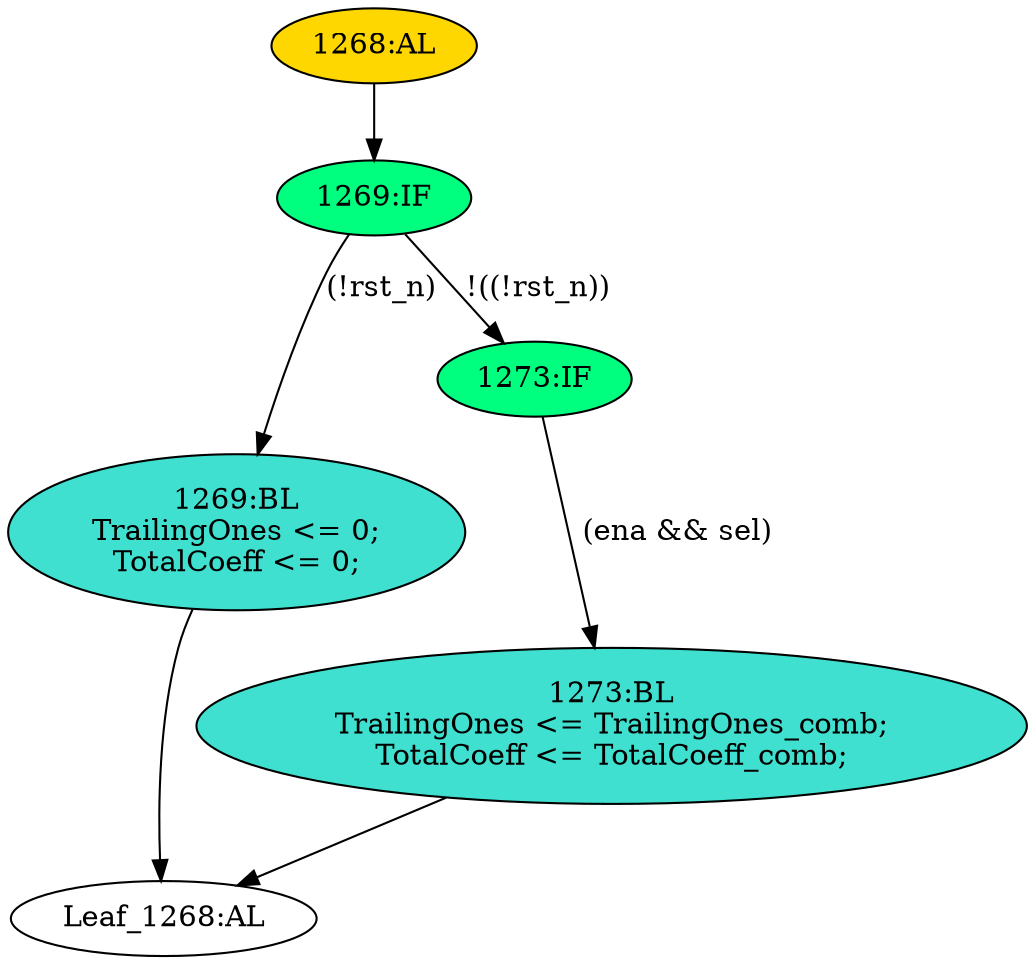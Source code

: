 strict digraph "" {
	node [label="\N"];
	"1269:BL"	 [ast="<pyverilog.vparser.ast.Block object at 0x7f204c6e0150>",
		fillcolor=turquoise,
		label="1269:BL
TrailingOnes <= 0;
TotalCoeff <= 0;",
		statements="[<pyverilog.vparser.ast.NonblockingSubstitution object at 0x7f204c6e0190>, <pyverilog.vparser.ast.NonblockingSubstitution object \
at 0x7f204c6e0310>]",
		style=filled,
		typ=Block];
	"Leaf_1268:AL"	 [def_var="['TotalCoeff', 'TrailingOnes']",
		label="Leaf_1268:AL"];
	"1269:BL" -> "Leaf_1268:AL"	 [cond="[]",
		lineno=None];
	"1268:AL"	 [ast="<pyverilog.vparser.ast.Always object at 0x7f204c6ddf50>",
		clk_sens=True,
		fillcolor=gold,
		label="1268:AL",
		sens="['clk', 'rst_n']",
		statements="[]",
		style=filled,
		typ=Always,
		use_var="['TrailingOnes_comb', 'ena', 'sel', 'TotalCoeff_comb', 'rst_n']"];
	"1269:IF"	 [ast="<pyverilog.vparser.ast.IfStatement object at 0x7f204c6e0110>",
		fillcolor=springgreen,
		label="1269:IF",
		statements="[]",
		style=filled,
		typ=IfStatement];
	"1268:AL" -> "1269:IF"	 [cond="[]",
		lineno=None];
	"1269:IF" -> "1269:BL"	 [cond="['rst_n']",
		label="(!rst_n)",
		lineno=1269];
	"1273:IF"	 [ast="<pyverilog.vparser.ast.IfStatement object at 0x7f204cddfa50>",
		fillcolor=springgreen,
		label="1273:IF",
		statements="[]",
		style=filled,
		typ=IfStatement];
	"1269:IF" -> "1273:IF"	 [cond="['rst_n']",
		label="!((!rst_n))",
		lineno=1269];
	"1273:BL"	 [ast="<pyverilog.vparser.ast.Block object at 0x7f204c598dd0>",
		fillcolor=turquoise,
		label="1273:BL
TrailingOnes <= TrailingOnes_comb;
TotalCoeff <= TotalCoeff_comb;",
		statements="[<pyverilog.vparser.ast.NonblockingSubstitution object at 0x7f204c5987d0>, <pyverilog.vparser.ast.NonblockingSubstitution object \
at 0x7f204c6ddcd0>]",
		style=filled,
		typ=Block];
	"1273:BL" -> "Leaf_1268:AL"	 [cond="[]",
		lineno=None];
	"1273:IF" -> "1273:BL"	 [cond="['ena', 'sel']",
		label="(ena && sel)",
		lineno=1273];
}
